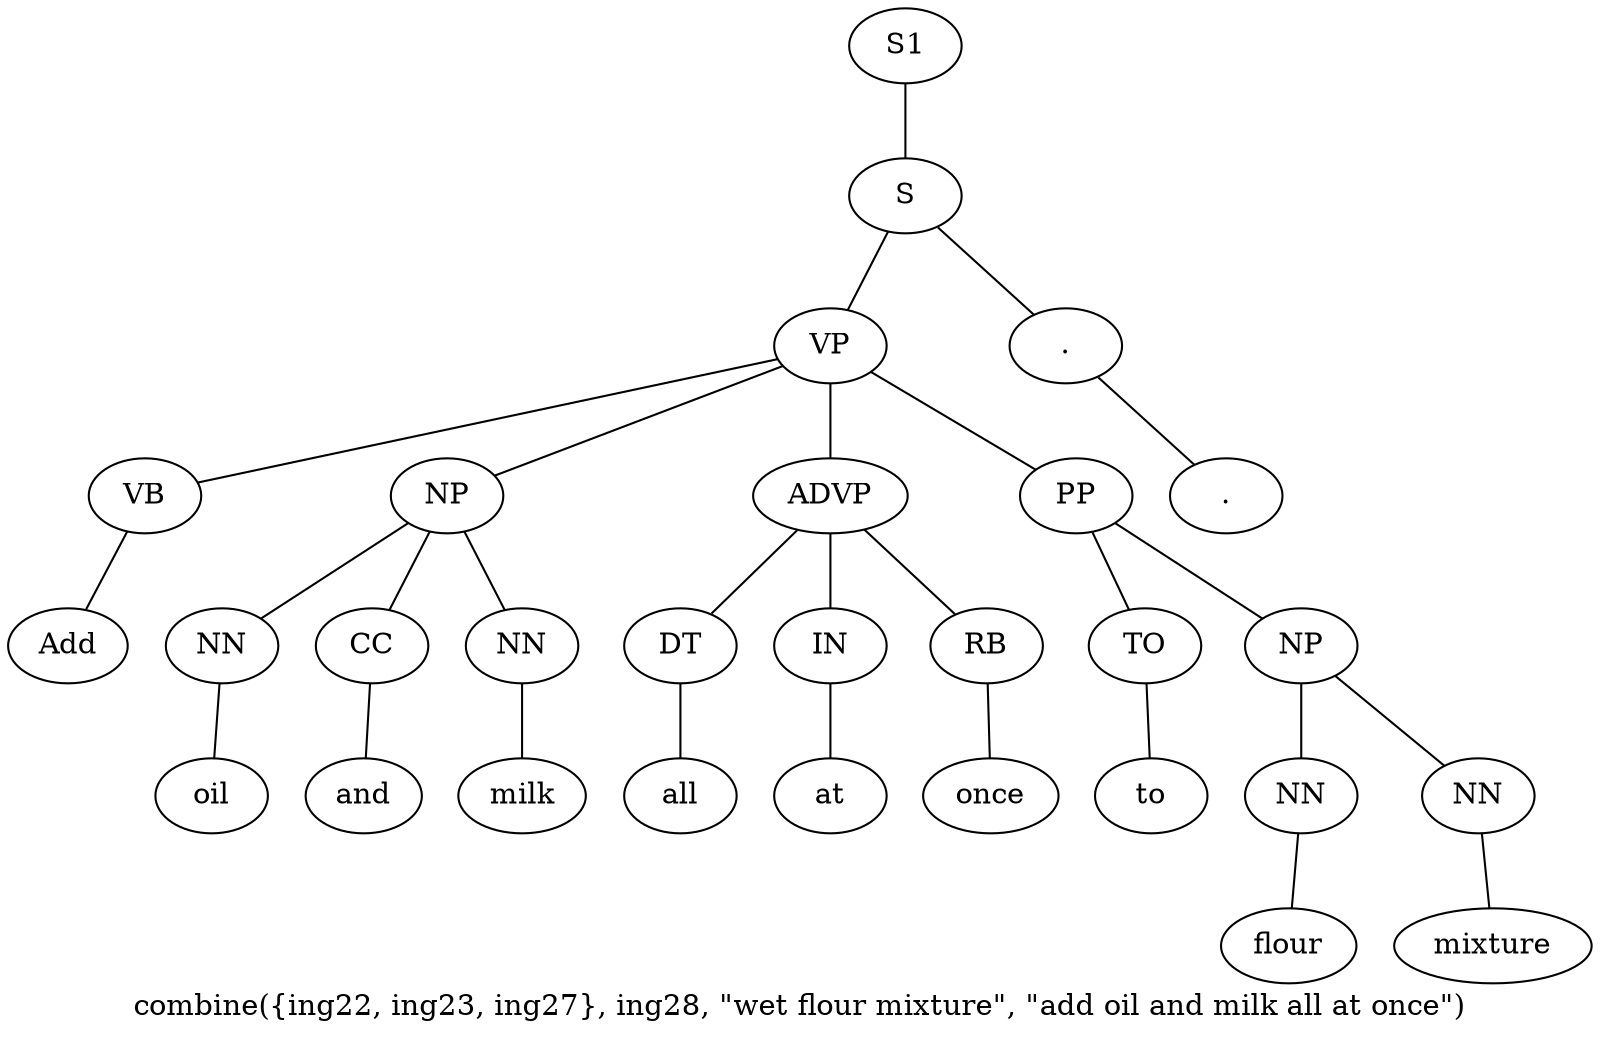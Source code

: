 graph SyntaxGraph {
	label = "combine({ing22, ing23, ing27}, ing28, \"wet flour mixture\", \"add oil and milk all at once\")";
	Node0 [label="S1"];
	Node1 [label="S"];
	Node2 [label="VP"];
	Node3 [label="VB"];
	Node4 [label="Add"];
	Node5 [label="NP"];
	Node6 [label="NN"];
	Node7 [label="oil"];
	Node8 [label="CC"];
	Node9 [label="and"];
	Node10 [label="NN"];
	Node11 [label="milk"];
	Node12 [label="ADVP"];
	Node13 [label="DT"];
	Node14 [label="all"];
	Node15 [label="IN"];
	Node16 [label="at"];
	Node17 [label="RB"];
	Node18 [label="once"];
	Node19 [label="PP"];
	Node20 [label="TO"];
	Node21 [label="to"];
	Node22 [label="NP"];
	Node23 [label="NN"];
	Node24 [label="flour"];
	Node25 [label="NN"];
	Node26 [label="mixture"];
	Node27 [label="."];
	Node28 [label="."];

	Node0 -- Node1;
	Node1 -- Node2;
	Node1 -- Node27;
	Node2 -- Node3;
	Node2 -- Node5;
	Node2 -- Node12;
	Node2 -- Node19;
	Node3 -- Node4;
	Node5 -- Node6;
	Node5 -- Node8;
	Node5 -- Node10;
	Node6 -- Node7;
	Node8 -- Node9;
	Node10 -- Node11;
	Node12 -- Node13;
	Node12 -- Node15;
	Node12 -- Node17;
	Node13 -- Node14;
	Node15 -- Node16;
	Node17 -- Node18;
	Node19 -- Node20;
	Node19 -- Node22;
	Node20 -- Node21;
	Node22 -- Node23;
	Node22 -- Node25;
	Node23 -- Node24;
	Node25 -- Node26;
	Node27 -- Node28;
}